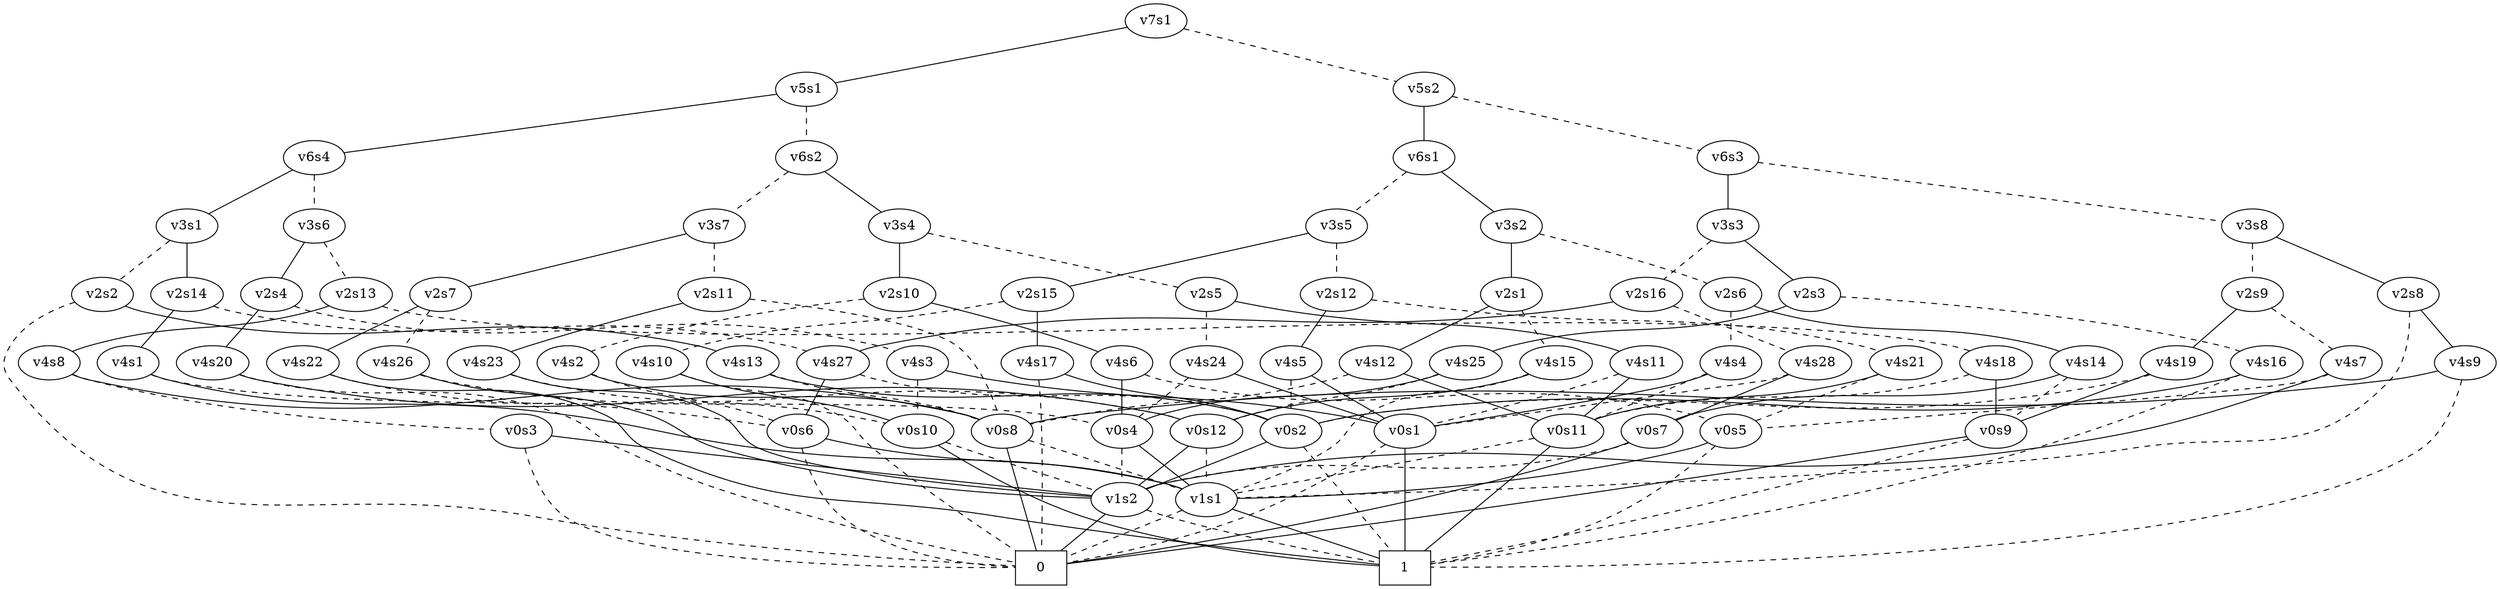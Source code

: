graph BDD_Tree {
	 node1 [label="v7s1"];
	 node2 [label="v5s1"];
	 node1 -- node2 [style=solid];
	 node165 [label="v5s2"];
	 node1 -- node165 [style=dashed];
	 node3 [label="v6s4"];
	 node2 -- node3 [style=solid];
	 node82 [label="v6s2"];
	 node2 -- node82 [style=dashed];
	 node4 [label="v3s1"];
	 node3 -- node4 [style=solid];
	 node41 [label="v3s6"];
	 node3 -- node41 [style=dashed];
	 node5 [label="v2s14"];
	 node4 -- node5 [style=solid];
	 node28 [label="v2s2"];
	 node4 -- node28 [style=dashed];
	 node6 [label="v4s1"];
	 node5 -- node6 [style=solid];
	 node273 [label="v4s27"];
	 node5 -- node273 [style=dashed];
	 node320 [label="v1s1"];
	 node6 -- node320 [style=solid];
	 node251 [label="v0s4"];
	 node6 -- node251 [style=dashed];
	 node323 [label="1",shape=box];
	 node320 -- node323 [style=solid];
	 node322 [label="0",shape=box];
	 node320 -- node322 [style=dashed];
	 node320 [label="v1s1"];
	 node251 -- node320 [style=solid];
	 node316 [label="v1s2"];
	 node251 -- node316 [style=dashed];
	 node322 [label="0",shape=box];
	 node316 -- node322 [style=solid];
	 node323 [label="1",shape=box];
	 node316 -- node323 [style=dashed];
	 node274 [label="v0s6"];
	 node273 -- node274 [style=solid];
	 node310 [label="v0s2"];
	 node273 -- node310 [style=dashed];
	 node320 [label="v1s1"];
	 node274 -- node320 [style=solid];
	 node322 [label="0",shape=box];
	 node274 -- node322 [style=dashed];
	 node316 [label="v1s2"];
	 node310 -- node316 [style=solid];
	 node323 [label="1",shape=box];
	 node310 -- node323 [style=dashed];
	 node29 [label="v4s13"];
	 node28 -- node29 [style=solid];
	 node322 [label="0",shape=box];
	 node28 -- node322 [style=dashed];
	 node310 [label="v0s2"];
	 node29 -- node310 [style=solid];
	 node296 [label="v0s8"];
	 node29 -- node296 [style=dashed];
	 node322 [label="0",shape=box];
	 node296 -- node322 [style=solid];
	 node320 [label="v1s1"];
	 node296 -- node320 [style=dashed];
	 node42 [label="v2s4"];
	 node41 -- node42 [style=solid];
	 node61 [label="v2s13"];
	 node41 -- node61 [style=dashed];
	 node43 [label="v4s20"];
	 node42 -- node43 [style=solid];
	 node52 [label="v4s3"];
	 node42 -- node52 [style=dashed];
	 node258 [label="v0s12"];
	 node43 -- node258 [style=solid];
	 node322 [label="0",shape=box];
	 node43 -- node322 [style=dashed];
	 node316 [label="v1s2"];
	 node258 -- node316 [style=solid];
	 node320 [label="v1s1"];
	 node258 -- node320 [style=dashed];
	 node290 [label="v0s1"];
	 node52 -- node290 [style=solid];
	 node220 [label="v0s10"];
	 node52 -- node220 [style=dashed];
	 node323 [label="1",shape=box];
	 node290 -- node323 [style=solid];
	 node322 [label="0",shape=box];
	 node290 -- node322 [style=dashed];
	 node323 [label="1",shape=box];
	 node220 -- node323 [style=solid];
	 node316 [label="v1s2"];
	 node220 -- node316 [style=dashed];
	 node62 [label="v4s8"];
	 node61 -- node62 [style=solid];
	 node73 [label="v4s18"];
	 node61 -- node73 [style=dashed];
	 node296 [label="v0s8"];
	 node62 -- node296 [style=solid];
	 node68 [label="v0s3"];
	 node62 -- node68 [style=dashed];
	 node316 [label="v1s2"];
	 node68 -- node316 [style=solid];
	 node322 [label="0",shape=box];
	 node68 -- node322 [style=dashed];
	 node307 [label="v0s9"];
	 node73 -- node307 [style=solid];
	 node237 [label="v0s11"];
	 node73 -- node237 [style=dashed];
	 node322 [label="0",shape=box];
	 node307 -- node322 [style=solid];
	 node323 [label="1",shape=box];
	 node307 -- node323 [style=dashed];
	 node323 [label="1",shape=box];
	 node237 -- node323 [style=solid];
	 node320 [label="v1s1"];
	 node237 -- node320 [style=dashed];
	 node83 [label="v3s4"];
	 node82 -- node83 [style=solid];
	 node130 [label="v3s7"];
	 node82 -- node130 [style=dashed];
	 node84 [label="v2s10"];
	 node83 -- node84 [style=solid];
	 node109 [label="v2s5"];
	 node83 -- node109 [style=dashed];
	 node85 [label="v4s6"];
	 node84 -- node85 [style=solid];
	 node98 [label="v4s2"];
	 node84 -- node98 [style=dashed];
	 node251 [label="v0s4"];
	 node85 -- node251 [style=solid];
	 node319 [label="v0s5"];
	 node85 -- node319 [style=dashed];
	 node320 [label="v1s1"];
	 node319 -- node320 [style=solid];
	 node323 [label="1",shape=box];
	 node319 -- node323 [style=dashed];
	 node296 [label="v0s8"];
	 node98 -- node296 [style=solid];
	 node274 [label="v0s6"];
	 node98 -- node274 [style=dashed];
	 node110 [label="v4s11"];
	 node109 -- node110 [style=solid];
	 node119 [label="v4s24"];
	 node109 -- node119 [style=dashed];
	 node237 [label="v0s11"];
	 node110 -- node237 [style=solid];
	 node290 [label="v0s1"];
	 node110 -- node290 [style=dashed];
	 node290 [label="v0s1"];
	 node119 -- node290 [style=solid];
	 node251 [label="v0s4"];
	 node119 -- node251 [style=dashed];
	 node131 [label="v2s7"];
	 node130 -- node131 [style=solid];
	 node150 [label="v2s11"];
	 node130 -- node150 [style=dashed];
	 node132 [label="v4s22"];
	 node131 -- node132 [style=solid];
	 node139 [label="v4s26"];
	 node131 -- node139 [style=dashed];
	 node323 [label="1",shape=box];
	 node132 -- node323 [style=solid];
	 node274 [label="v0s6"];
	 node132 -- node274 [style=dashed];
	 node316 [label="v1s2"];
	 node139 -- node316 [style=solid];
	 node258 [label="v0s12"];
	 node139 -- node258 [style=dashed];
	 node151 [label="v4s23"];
	 node150 -- node151 [style=solid];
	 node296 [label="v0s8"];
	 node150 -- node296 [style=dashed];
	 node316 [label="v1s2"];
	 node151 -- node316 [style=solid];
	 node220 [label="v0s10"];
	 node151 -- node220 [style=dashed];
	 node166 [label="v6s1"];
	 node165 -- node166 [style=solid];
	 node247 [label="v6s3"];
	 node165 -- node247 [style=dashed];
	 node167 [label="v3s2"];
	 node166 -- node167 [style=solid];
	 node210 [label="v3s5"];
	 node166 -- node210 [style=dashed];
	 node168 [label="v2s1"];
	 node167 -- node168 [style=solid];
	 node191 [label="v2s6"];
	 node167 -- node191 [style=dashed];
	 node169 [label="v4s12"];
	 node168 -- node169 [style=solid];
	 node180 [label="v4s15"];
	 node168 -- node180 [style=dashed];
	 node237 [label="v0s11"];
	 node169 -- node237 [style=solid];
	 node296 [label="v0s8"];
	 node169 -- node296 [style=dashed];
	 node258 [label="v0s12"];
	 node180 -- node258 [style=solid];
	 node320 [label="v1s1"];
	 node180 -- node320 [style=dashed];
	 node192 [label="v4s14"];
	 node191 -- node192 [style=solid];
	 node201 [label="v4s4"];
	 node191 -- node201 [style=dashed];
	 node285 [label="v0s7"];
	 node192 -- node285 [style=solid];
	 node307 [label="v0s9"];
	 node192 -- node307 [style=dashed];
	 node322 [label="0",shape=box];
	 node285 -- node322 [style=solid];
	 node316 [label="v1s2"];
	 node285 -- node316 [style=dashed];
	 node290 [label="v0s1"];
	 node201 -- node290 [style=solid];
	 node237 [label="v0s11"];
	 node201 -- node237 [style=dashed];
	 node211 [label="v2s15"];
	 node210 -- node211 [style=solid];
	 node226 [label="v2s12"];
	 node210 -- node226 [style=dashed];
	 node212 [label="v4s17"];
	 node211 -- node212 [style=solid];
	 node219 [label="v4s10"];
	 node211 -- node219 [style=dashed];
	 node310 [label="v0s2"];
	 node212 -- node310 [style=solid];
	 node322 [label="0",shape=box];
	 node212 -- node322 [style=dashed];
	 node220 [label="v0s10"];
	 node219 -- node220 [style=solid];
	 node322 [label="0",shape=box];
	 node219 -- node322 [style=dashed];
	 node227 [label="v4s5"];
	 node226 -- node227 [style=solid];
	 node236 [label="v4s21"];
	 node226 -- node236 [style=dashed];
	 node290 [label="v0s1"];
	 node227 -- node290 [style=solid];
	 node310 [label="v0s2"];
	 node227 -- node310 [style=dashed];
	 node237 [label="v0s11"];
	 node236 -- node237 [style=solid];
	 node319 [label="v0s5"];
	 node236 -- node319 [style=dashed];
	 node248 [label="v3s3"];
	 node247 -- node248 [style=solid];
	 node293 [label="v3s8"];
	 node247 -- node293 [style=dashed];
	 node249 [label="v2s3"];
	 node248 -- node249 [style=solid];
	 node272 [label="v2s16"];
	 node248 -- node272 [style=dashed];
	 node250 [label="v4s25"];
	 node249 -- node250 [style=solid];
	 node265 [label="v4s16"];
	 node249 -- node265 [style=dashed];
	 node251 [label="v0s4"];
	 node250 -- node251 [style=solid];
	 node258 [label="v0s12"];
	 node250 -- node258 [style=dashed];
	 node310 [label="v0s2"];
	 node265 -- node310 [style=solid];
	 node323 [label="1",shape=box];
	 node265 -- node323 [style=dashed];
	 node273 [label="v4s27"];
	 node272 -- node273 [style=solid];
	 node284 [label="v4s28"];
	 node272 -- node284 [style=dashed];
	 node285 [label="v0s7"];
	 node284 -- node285 [style=solid];
	 node290 [label="v0s1"];
	 node284 -- node290 [style=dashed];
	 node294 [label="v2s8"];
	 node293 -- node294 [style=solid];
	 node305 [label="v2s9"];
	 node293 -- node305 [style=dashed];
	 node295 [label="v4s9"];
	 node294 -- node295 [style=solid];
	 node320 [label="v1s1"];
	 node294 -- node320 [style=dashed];
	 node296 [label="v0s8"];
	 node295 -- node296 [style=solid];
	 node323 [label="1",shape=box];
	 node295 -- node323 [style=dashed];
	 node306 [label="v4s19"];
	 node305 -- node306 [style=solid];
	 node315 [label="v4s7"];
	 node305 -- node315 [style=dashed];
	 node307 [label="v0s9"];
	 node306 -- node307 [style=solid];
	 node310 [label="v0s2"];
	 node306 -- node310 [style=dashed];
	 node316 [label="v1s2"];
	 node315 -- node316 [style=solid];
	 node319 [label="v0s5"];
	 node315 -- node319 [style=dashed];
}
